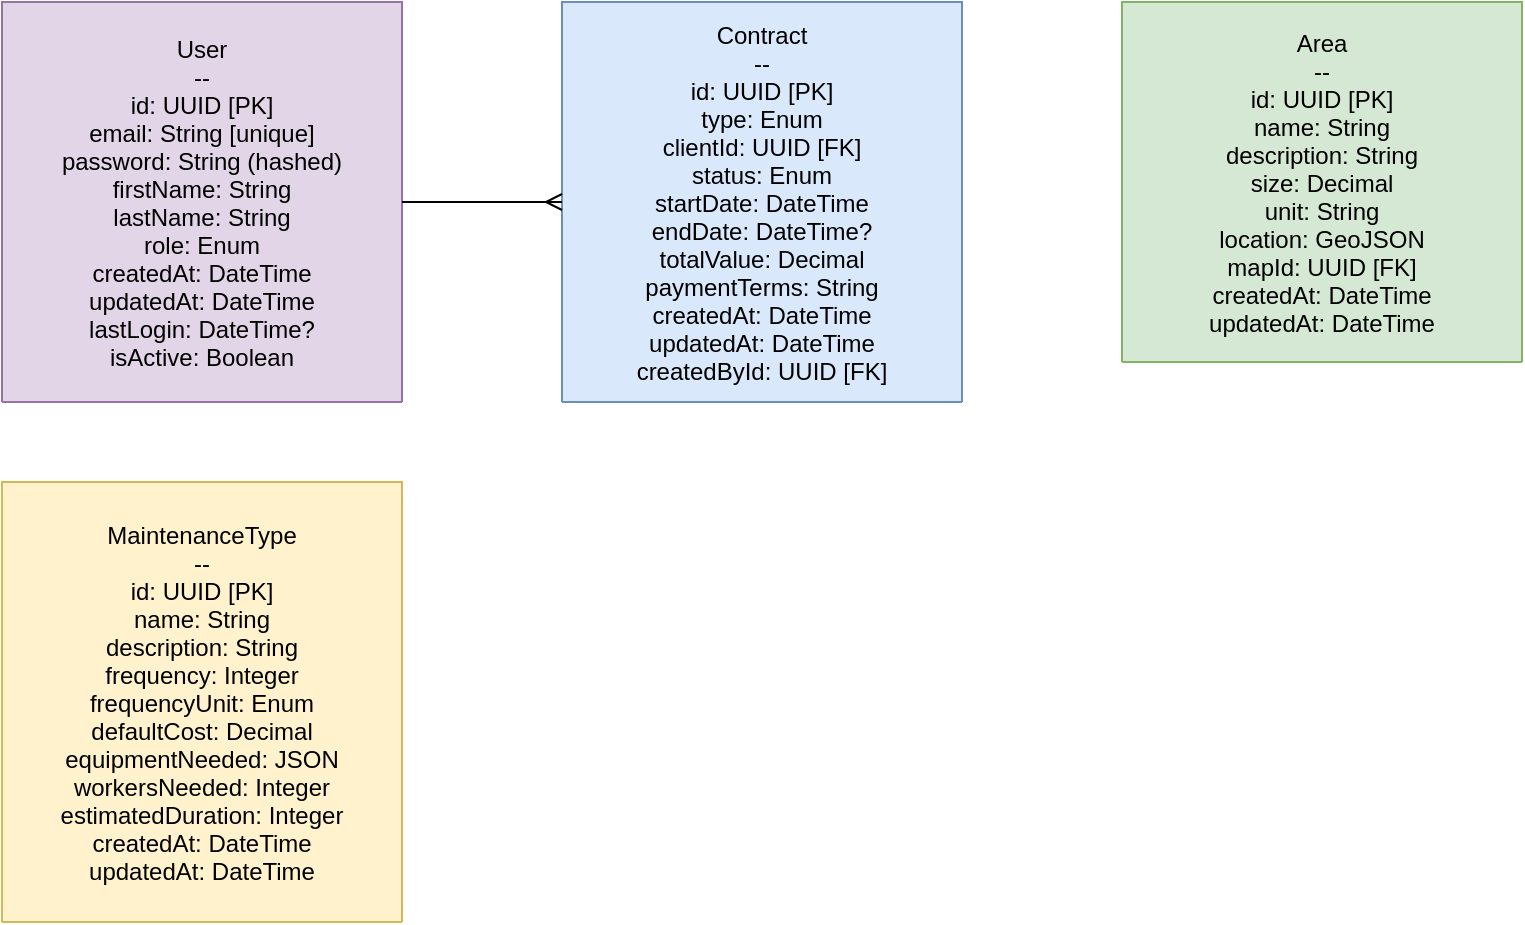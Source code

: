 <?xml version="1.0" encoding="UTF-8"?>
<mxfile version="21.5.2" type="device">
  <diagram id="RMO_Landscaping_ERD" name="RMO Landscaping ERD">
    <mxGraphModel dx="1500" dy="1500" grid="1" gridSize="10" guides="1" tooltips="1" connect="1" arrows="1" fold="1" page="1" pageScale="1" pageWidth="1169" pageHeight="827" background="#ffffff">
      <root>
        <mxCell id="0"/>
        <mxCell id="1" parent="0"/>
        <!-- User Entity -->
        <mxCell id="user_entity" value="User&#10;--&#10;id: UUID [PK]&#10;email: String [unique]&#10;password: String (hashed)&#10;firstName: String&#10;lastName: String&#10;role: Enum&#10;createdAt: DateTime&#10;updatedAt: DateTime&#10;lastLogin: DateTime?&#10;isActive: Boolean" style="swimlane;fontStyle=0;childLayout=stackLayout;horizontal=1;startSize=200;fillColor=#e1d5e7;horizontalStack=0;resizeParent=1;resizeParentMax=0;resizeLast=0;collapsible=1;marginBottom=0;strokeColor=#9673a6;" vertex="1" parent="1">
          <mxGeometry x="40" y="40" width="200" height="200" as="geometry"/>
        </mxCell>
        <!-- Contract Entity -->
        <mxCell id="contract_entity" value="Contract&#10;--&#10;id: UUID [PK]&#10;type: Enum&#10;clientId: UUID [FK]&#10;status: Enum&#10;startDate: DateTime&#10;endDate: DateTime?&#10;totalValue: Decimal&#10;paymentTerms: String&#10;createdAt: DateTime&#10;updatedAt: DateTime&#10;createdById: UUID [FK]" style="swimlane;fontStyle=0;childLayout=stackLayout;horizontal=1;startSize=200;fillColor=#dae8fc;horizontalStack=0;resizeParent=1;resizeParentMax=0;resizeLast=0;collapsible=1;marginBottom=0;strokeColor=#6c8ebf;" vertex="1" parent="1">
          <mxGeometry x="320" y="40" width="200" height="200" as="geometry"/>
        </mxCell>
        <!-- Area Entity -->
        <mxCell id="area_entity" value="Area&#10;--&#10;id: UUID [PK]&#10;name: String&#10;description: String&#10;size: Decimal&#10;unit: String&#10;location: GeoJSON&#10;mapId: UUID [FK]&#10;createdAt: DateTime&#10;updatedAt: DateTime" style="swimlane;fontStyle=0;childLayout=stackLayout;horizontal=1;startSize=180;fillColor=#d5e8d4;horizontalStack=0;resizeParent=1;resizeParentMax=0;resizeLast=0;collapsible=1;marginBottom=0;strokeColor=#82b366;" vertex="1" parent="1">
          <mxGeometry x="600" y="40" width="200" height="180" as="geometry"/>
        </mxCell>
        <!-- MaintenanceType Entity -->
        <mxCell id="maintenance_type_entity" value="MaintenanceType&#10;--&#10;id: UUID [PK]&#10;name: String&#10;description: String&#10;frequency: Integer&#10;frequencyUnit: Enum&#10;defaultCost: Decimal&#10;equipmentNeeded: JSON&#10;workersNeeded: Integer&#10;estimatedDuration: Integer&#10;createdAt: DateTime&#10;updatedAt: DateTime" style="swimlane;fontStyle=0;childLayout=stackLayout;horizontal=1;startSize=220;fillColor=#fff2cc;horizontalStack=0;resizeParent=1;resizeParentMax=0;resizeLast=0;collapsible=1;marginBottom=0;strokeColor=#d6b656;" vertex="1" parent="1">
          <mxGeometry x="40" y="280" width="200" height="220" as="geometry"/>
        </mxCell>
        <!-- Relationships -->
        <mxCell id="user_contract" value="" style="endArrow=ERmany;html=1;rounded=0;exitX=1;exitY=0.5;exitDx=0;exitDy=0;entryX=0;entryY=0.5;entryDx=0;entryDy=0;endFill=0;" edge="1" parent="1" source="user_entity" target="contract_entity">
          <mxGeometry relative="1" as="geometry"/>
        </mxCell>
        <!-- Add more entities and relationships as needed -->
      </root>
    </mxGraphModel>
  </diagram>
</mxfile>
